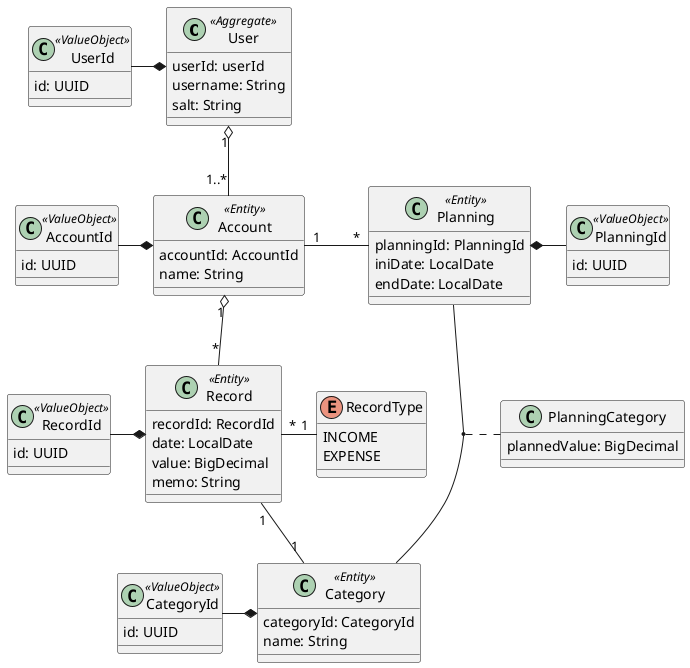 @startuml
class User <<Aggregate>> {
  userId: userId
  username: String
  salt: String
}
class UserId<<ValueObject>>{
  id: UUID
}
class Account<<Entity>> {
  accountId: AccountId
  name: String
}
class AccountId<<ValueObject>>{
  id: UUID
}
class Record<<Entity>> {
  recordId: RecordId
  date: LocalDate
  value: BigDecimal
  memo: String
}
class RecordId<<ValueObject>>{
  id: UUID
}
class Category<<Entity>> {
  categoryId: CategoryId
  name: String
}
class CategoryId<<ValueObject>>{
  id: UUID
}
enum RecordType{
  INCOME
  EXPENSE
}
class Planning<<Entity>> {
  planningId: PlanningId
  iniDate: LocalDate
  endDate: LocalDate
}
class PlanningId<<ValueObject>>{
  id: UUID
}
class PlanningCategory {
  plannedValue: BigDecimal
}

UserId -* User
User "1" o-- "1..*" Account
AccountId -* Account
Account "1" o-- "*" Record
Account "1" - "*" Planning
RecordId -* Record
Record "1" - "1" Category
Record "*" - "1" RecordType
(Planning, Category) . PlanningCategory
Planning *- PlanningId
CategoryId -* Category
@enduml
